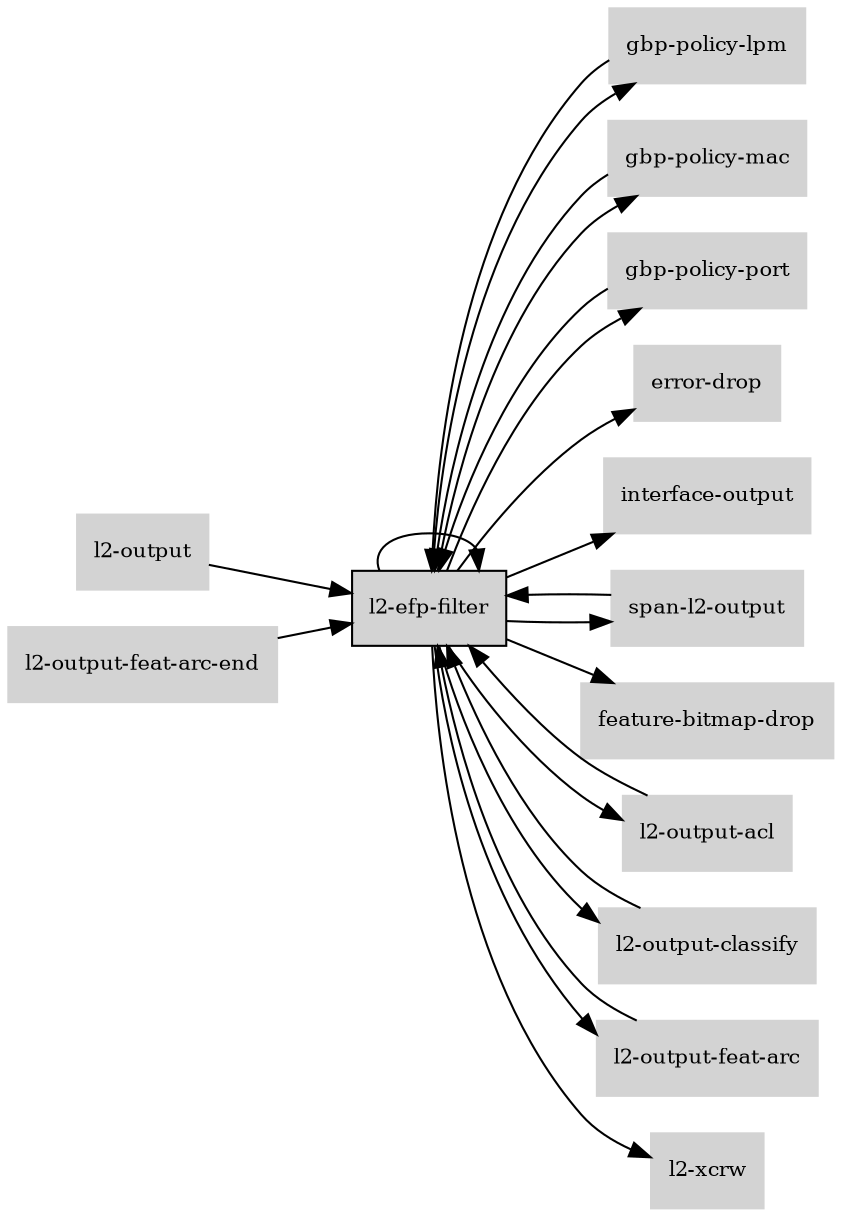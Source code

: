 digraph "l2_efp_filter_subgraph" {
  rankdir=LR;
  node [shape=box, style=filled, fontsize=10, color=lightgray, fontcolor=black, fillcolor=lightgray];
  "l2-efp-filter" [color=black, fontcolor=black, fillcolor=lightgray];
  edge [fontsize=8];
  "gbp-policy-lpm" -> "l2-efp-filter";
  "gbp-policy-mac" -> "l2-efp-filter";
  "gbp-policy-port" -> "l2-efp-filter";
  "l2-efp-filter" -> "error-drop";
  "l2-efp-filter" -> "interface-output";
  "l2-efp-filter" -> "span-l2-output";
  "l2-efp-filter" -> "gbp-policy-lpm";
  "l2-efp-filter" -> "gbp-policy-port";
  "l2-efp-filter" -> "gbp-policy-mac";
  "l2-efp-filter" -> "feature-bitmap-drop";
  "l2-efp-filter" -> "l2-output-acl";
  "l2-efp-filter" -> "l2-efp-filter";
  "l2-efp-filter" -> "l2-output-classify";
  "l2-efp-filter" -> "l2-output-feat-arc";
  "l2-efp-filter" -> "l2-xcrw";
  "l2-output-classify" -> "l2-efp-filter";
  "l2-output" -> "l2-efp-filter";
  "l2-output-acl" -> "l2-efp-filter";
  "l2-output-feat-arc" -> "l2-efp-filter";
  "l2-output-feat-arc-end" -> "l2-efp-filter";
  "span-l2-output" -> "l2-efp-filter";
}
